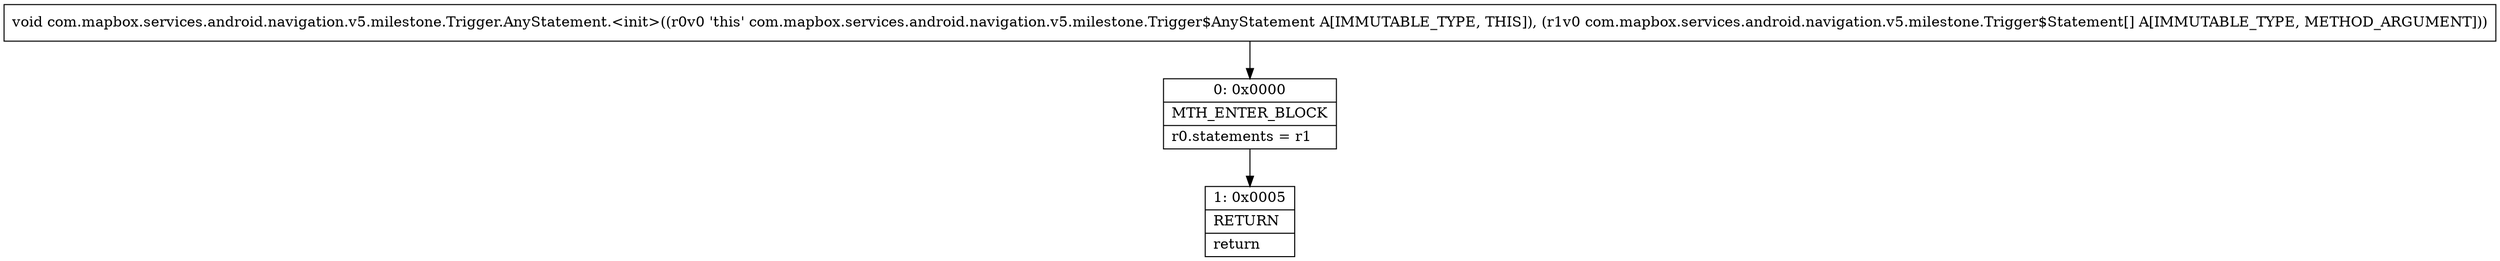 digraph "CFG forcom.mapbox.services.android.navigation.v5.milestone.Trigger.AnyStatement.\<init\>([Lcom\/mapbox\/services\/android\/navigation\/v5\/milestone\/Trigger$Statement;)V" {
Node_0 [shape=record,label="{0\:\ 0x0000|MTH_ENTER_BLOCK\l|r0.statements = r1\l}"];
Node_1 [shape=record,label="{1\:\ 0x0005|RETURN\l|return\l}"];
MethodNode[shape=record,label="{void com.mapbox.services.android.navigation.v5.milestone.Trigger.AnyStatement.\<init\>((r0v0 'this' com.mapbox.services.android.navigation.v5.milestone.Trigger$AnyStatement A[IMMUTABLE_TYPE, THIS]), (r1v0 com.mapbox.services.android.navigation.v5.milestone.Trigger$Statement[] A[IMMUTABLE_TYPE, METHOD_ARGUMENT])) }"];
MethodNode -> Node_0;
Node_0 -> Node_1;
}

